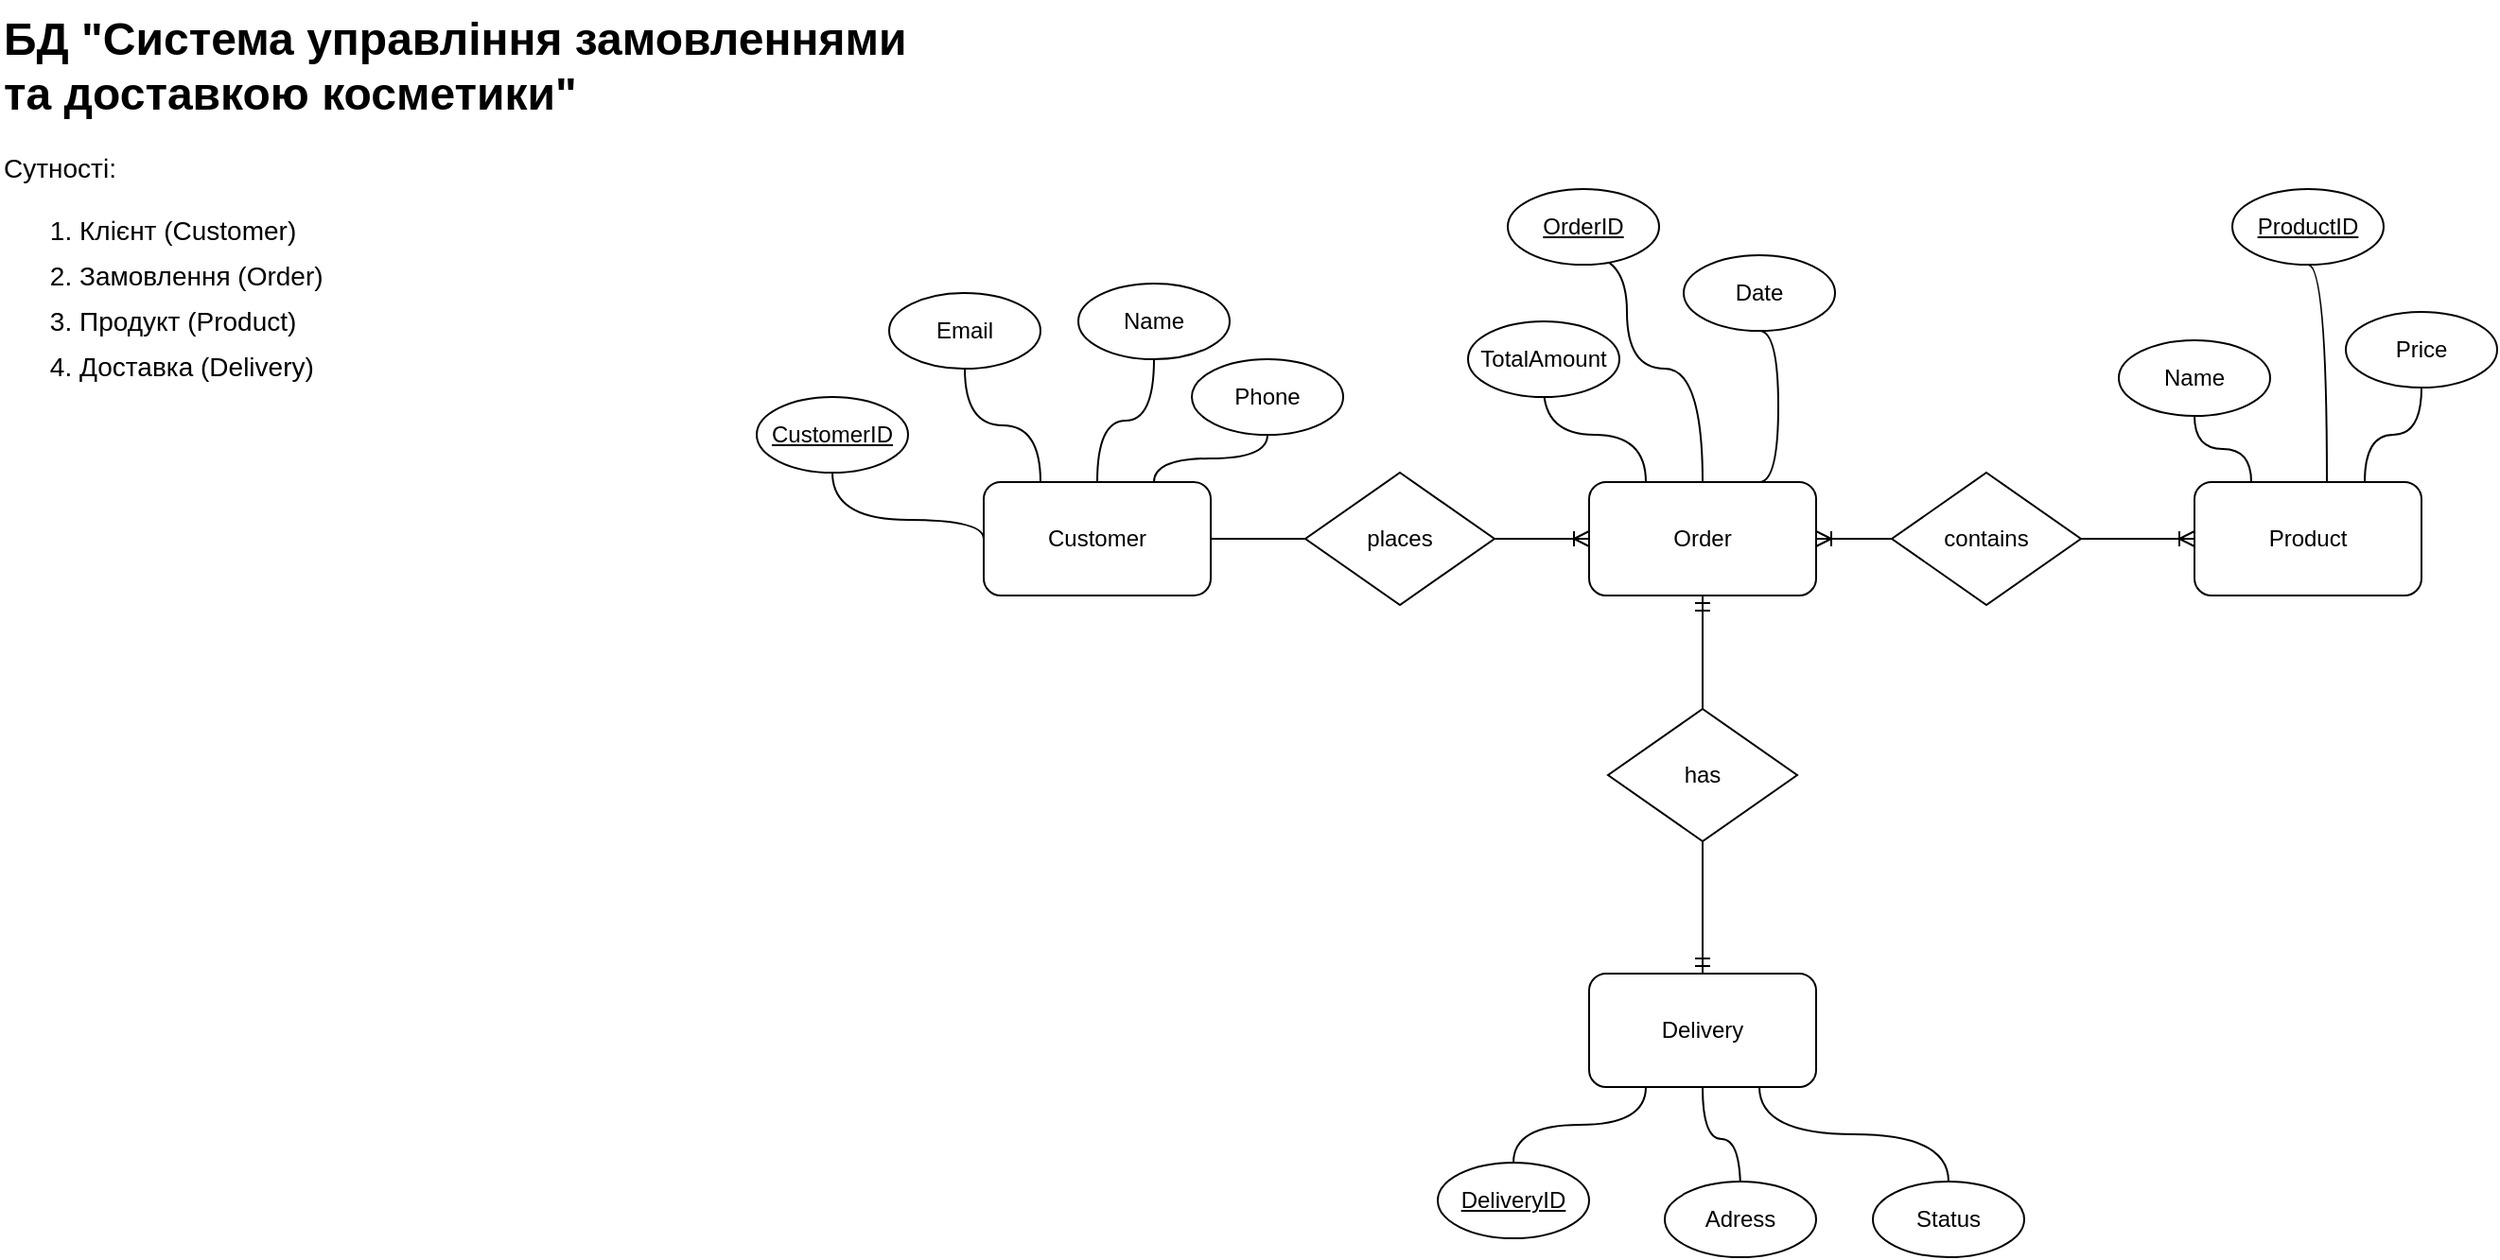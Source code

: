 <mxfile version="24.7.16">
  <diagram name="Страница — 1" id="MqbAulWfbvrvXV6YweHp">
    <mxGraphModel dx="519" dy="324" grid="1" gridSize="10" guides="1" tooltips="1" connect="1" arrows="1" fold="1" page="1" pageScale="1" pageWidth="1654" pageHeight="1169" math="0" shadow="0">
      <root>
        <mxCell id="0" />
        <mxCell id="1" parent="0" />
        <mxCell id="S25LZX2bHJUGCXqfITIe-69" value="" style="endArrow=none;html=1;rounded=0;entryX=0.5;entryY=1;entryDx=0;entryDy=0;exitX=0.5;exitY=0;exitDx=0;exitDy=0;edgeStyle=orthogonalEdgeStyle;curved=1;" edge="1" parent="1" source="S25LZX2bHJUGCXqfITIe-44" target="S25LZX2bHJUGCXqfITIe-4">
          <mxGeometry width="50" height="50" relative="1" as="geometry">
            <mxPoint x="880" y="670" as="sourcePoint" />
            <mxPoint x="930" y="620" as="targetPoint" />
          </mxGeometry>
        </mxCell>
        <mxCell id="S25LZX2bHJUGCXqfITIe-67" value="" style="fontSize=12;html=1;endArrow=ERmandOne;startArrow=ERmandOne;rounded=0;exitX=0.5;exitY=0;exitDx=0;exitDy=0;entryX=0.5;entryY=1;entryDx=0;entryDy=0;" edge="1" parent="1" source="S25LZX2bHJUGCXqfITIe-4" target="S25LZX2bHJUGCXqfITIe-3">
          <mxGeometry width="100" height="100" relative="1" as="geometry">
            <mxPoint x="921" y="545" as="sourcePoint" />
            <mxPoint x="921" y="345" as="targetPoint" />
          </mxGeometry>
        </mxCell>
        <mxCell id="S25LZX2bHJUGCXqfITIe-61" value="" style="edgeStyle=entityRelationEdgeStyle;fontSize=12;html=1;endArrow=ERoneToMany;startArrow=ERoneToMany;rounded=0;exitX=1;exitY=0.5;exitDx=0;exitDy=0;entryX=0;entryY=0.5;entryDx=0;entryDy=0;" edge="1" parent="1" source="S25LZX2bHJUGCXqfITIe-3" target="S25LZX2bHJUGCXqfITIe-2">
          <mxGeometry width="100" height="100" relative="1" as="geometry">
            <mxPoint x="1050" y="350" as="sourcePoint" />
            <mxPoint x="1150" y="250" as="targetPoint" />
          </mxGeometry>
        </mxCell>
        <mxCell id="S25LZX2bHJUGCXqfITIe-50" value="" style="endArrow=none;html=1;rounded=0;entryX=0.5;entryY=1;entryDx=0;entryDy=0;exitX=0.5;exitY=0;exitDx=0;exitDy=0;edgeStyle=orthogonalEdgeStyle;curved=1;" edge="1" parent="1" source="S25LZX2bHJUGCXqfITIe-3" target="S25LZX2bHJUGCXqfITIe-35">
          <mxGeometry width="50" height="50" relative="1" as="geometry">
            <mxPoint x="940" y="240" as="sourcePoint" />
            <mxPoint x="990" y="190" as="targetPoint" />
            <Array as="points">
              <mxPoint x="930" y="220" />
              <mxPoint x="890" y="220" />
              <mxPoint x="890" y="160" />
            </Array>
          </mxGeometry>
        </mxCell>
        <mxCell id="S25LZX2bHJUGCXqfITIe-49" value="" style="endArrow=none;html=1;rounded=0;exitX=0.25;exitY=0;exitDx=0;exitDy=0;entryX=0.5;entryY=1;entryDx=0;entryDy=0;edgeStyle=orthogonalEdgeStyle;curved=1;" edge="1" parent="1" source="S25LZX2bHJUGCXqfITIe-3" target="S25LZX2bHJUGCXqfITIe-37">
          <mxGeometry width="50" height="50" relative="1" as="geometry">
            <mxPoint x="870" y="360" as="sourcePoint" />
            <mxPoint x="870" y="240" as="targetPoint" />
          </mxGeometry>
        </mxCell>
        <mxCell id="S25LZX2bHJUGCXqfITIe-1" value="" style="rounded=1;whiteSpace=wrap;html=1;" vertex="1" parent="1">
          <mxGeometry x="550" y="280" width="120" height="60" as="geometry" />
        </mxCell>
        <mxCell id="S25LZX2bHJUGCXqfITIe-2" value="" style="rounded=1;whiteSpace=wrap;html=1;" vertex="1" parent="1">
          <mxGeometry x="1190" y="280" width="120" height="60" as="geometry" />
        </mxCell>
        <mxCell id="S25LZX2bHJUGCXqfITIe-3" value="" style="rounded=1;whiteSpace=wrap;html=1;" vertex="1" parent="1">
          <mxGeometry x="870" y="280" width="120" height="60" as="geometry" />
        </mxCell>
        <mxCell id="S25LZX2bHJUGCXqfITIe-4" value="" style="rounded=1;whiteSpace=wrap;html=1;" vertex="1" parent="1">
          <mxGeometry x="870" y="540" width="120" height="60" as="geometry" />
        </mxCell>
        <mxCell id="S25LZX2bHJUGCXqfITIe-5" value="Customer" style="text;html=1;align=center;verticalAlign=middle;whiteSpace=wrap;rounded=0;" vertex="1" parent="1">
          <mxGeometry x="580" y="295" width="60" height="30" as="geometry" />
        </mxCell>
        <mxCell id="S25LZX2bHJUGCXqfITIe-6" value="Order" style="text;html=1;align=center;verticalAlign=middle;whiteSpace=wrap;rounded=0;" vertex="1" parent="1">
          <mxGeometry x="900" y="295" width="60" height="30" as="geometry" />
        </mxCell>
        <mxCell id="S25LZX2bHJUGCXqfITIe-7" value="Product" style="text;html=1;align=center;verticalAlign=middle;whiteSpace=wrap;rounded=0;" vertex="1" parent="1">
          <mxGeometry x="1220" y="295" width="60" height="30" as="geometry" />
        </mxCell>
        <mxCell id="S25LZX2bHJUGCXqfITIe-8" value="Delivery" style="text;html=1;align=center;verticalAlign=middle;whiteSpace=wrap;rounded=0;" vertex="1" parent="1">
          <mxGeometry x="900" y="555" width="60" height="30" as="geometry" />
        </mxCell>
        <mxCell id="S25LZX2bHJUGCXqfITIe-9" value="" style="rhombus;whiteSpace=wrap;html=1;" vertex="1" parent="1">
          <mxGeometry x="1030" y="275" width="100" height="70" as="geometry" />
        </mxCell>
        <mxCell id="S25LZX2bHJUGCXqfITIe-10" value="" style="rhombus;whiteSpace=wrap;html=1;" vertex="1" parent="1">
          <mxGeometry x="880" y="400" width="100" height="70" as="geometry" />
        </mxCell>
        <mxCell id="S25LZX2bHJUGCXqfITIe-12" value="contains" style="text;html=1;align=center;verticalAlign=middle;whiteSpace=wrap;rounded=0;" vertex="1" parent="1">
          <mxGeometry x="1050" y="295" width="60" height="30" as="geometry" />
        </mxCell>
        <mxCell id="S25LZX2bHJUGCXqfITIe-14" value="has" style="text;html=1;align=center;verticalAlign=middle;whiteSpace=wrap;rounded=0;" vertex="1" parent="1">
          <mxGeometry x="900" y="420" width="60" height="30" as="geometry" />
        </mxCell>
        <mxCell id="S25LZX2bHJUGCXqfITIe-15" value="" style="ellipse;whiteSpace=wrap;html=1;" vertex="1" parent="1">
          <mxGeometry x="500" y="180" width="80" height="40" as="geometry" />
        </mxCell>
        <mxCell id="S25LZX2bHJUGCXqfITIe-16" value="" style="ellipse;whiteSpace=wrap;html=1;" vertex="1" parent="1">
          <mxGeometry x="660" y="215" width="80" height="40" as="geometry" />
        </mxCell>
        <mxCell id="S25LZX2bHJUGCXqfITIe-17" value="" style="ellipse;whiteSpace=wrap;html=1;" vertex="1" parent="1">
          <mxGeometry x="600" y="175" width="80" height="40" as="geometry" />
        </mxCell>
        <mxCell id="S25LZX2bHJUGCXqfITIe-18" value="" style="ellipse;whiteSpace=wrap;html=1;" vertex="1" parent="1">
          <mxGeometry x="430" y="235" width="80" height="40" as="geometry" />
        </mxCell>
        <mxCell id="S25LZX2bHJUGCXqfITIe-19" value="&lt;h1 style=&quot;margin-top: 0px;&quot;&gt;БД &quot;Система управління замовленнями та доставкою косметики&quot;&lt;/h1&gt;&lt;div style=&quot;font-size: 14px;&quot;&gt;&lt;font style=&quot;font-size: 14px;&quot;&gt;Сутності:&lt;/font&gt;&lt;br&gt;&lt;ol style=&quot;line-height: 170%;&quot;&gt;&lt;li style=&quot;text-align: justify;&quot;&gt;Клієнт (Customer)&lt;/li&gt;&lt;li style=&quot;text-align: justify;&quot;&gt;Замовлення (Order)&lt;/li&gt;&lt;li style=&quot;text-align: justify;&quot;&gt;Продукт (Product)&lt;/li&gt;&lt;li style=&quot;text-align: justify;&quot;&gt;Доставка (Delivery)&lt;/li&gt;&lt;/ol&gt;&lt;/div&gt;" style="text;html=1;whiteSpace=wrap;overflow=hidden;rounded=0;" vertex="1" parent="1">
          <mxGeometry x="30" y="25" width="480" height="210" as="geometry" />
        </mxCell>
        <mxCell id="S25LZX2bHJUGCXqfITIe-21" value="&lt;u&gt;CustomerID&lt;/u&gt;" style="text;html=1;align=center;verticalAlign=middle;whiteSpace=wrap;rounded=0;" vertex="1" parent="1">
          <mxGeometry x="440" y="240" width="60" height="30" as="geometry" />
        </mxCell>
        <mxCell id="S25LZX2bHJUGCXqfITIe-22" value="Name" style="text;html=1;align=center;verticalAlign=middle;whiteSpace=wrap;rounded=0;" vertex="1" parent="1">
          <mxGeometry x="610" y="180" width="60" height="30" as="geometry" />
        </mxCell>
        <mxCell id="S25LZX2bHJUGCXqfITIe-23" value="Email" style="text;html=1;align=center;verticalAlign=middle;whiteSpace=wrap;rounded=0;" vertex="1" parent="1">
          <mxGeometry x="510" y="185" width="60" height="30" as="geometry" />
        </mxCell>
        <mxCell id="S25LZX2bHJUGCXqfITIe-24" value="Phone" style="text;html=1;align=center;verticalAlign=middle;whiteSpace=wrap;rounded=0;" vertex="1" parent="1">
          <mxGeometry x="670" y="220" width="60" height="30" as="geometry" />
        </mxCell>
        <mxCell id="S25LZX2bHJUGCXqfITIe-25" value="" style="ellipse;whiteSpace=wrap;html=1;" vertex="1" parent="1">
          <mxGeometry x="920" y="160" width="80" height="40" as="geometry" />
        </mxCell>
        <mxCell id="S25LZX2bHJUGCXqfITIe-26" value="" style="ellipse;whiteSpace=wrap;html=1;" vertex="1" parent="1">
          <mxGeometry x="806" y="195" width="80" height="40" as="geometry" />
        </mxCell>
        <mxCell id="S25LZX2bHJUGCXqfITIe-27" value="" style="ellipse;whiteSpace=wrap;html=1;" vertex="1" parent="1">
          <mxGeometry x="827" y="125" width="80" height="40" as="geometry" />
        </mxCell>
        <mxCell id="S25LZX2bHJUGCXqfITIe-28" value="" style="ellipse;whiteSpace=wrap;html=1;" vertex="1" parent="1">
          <mxGeometry x="1270" y="190" width="80" height="40" as="geometry" />
        </mxCell>
        <mxCell id="S25LZX2bHJUGCXqfITIe-29" value="" style="ellipse;whiteSpace=wrap;html=1;" vertex="1" parent="1">
          <mxGeometry x="1150" y="205" width="80" height="40" as="geometry" />
        </mxCell>
        <mxCell id="S25LZX2bHJUGCXqfITIe-30" value="" style="ellipse;whiteSpace=wrap;html=1;" vertex="1" parent="1">
          <mxGeometry x="1210" y="125" width="80" height="40" as="geometry" />
        </mxCell>
        <mxCell id="S25LZX2bHJUGCXqfITIe-31" value="" style="ellipse;whiteSpace=wrap;html=1;" vertex="1" parent="1">
          <mxGeometry x="910" y="650" width="80" height="40" as="geometry" />
        </mxCell>
        <mxCell id="S25LZX2bHJUGCXqfITIe-32" value="" style="ellipse;whiteSpace=wrap;html=1;" vertex="1" parent="1">
          <mxGeometry x="1020" y="650" width="80" height="40" as="geometry" />
        </mxCell>
        <mxCell id="S25LZX2bHJUGCXqfITIe-33" value="" style="ellipse;whiteSpace=wrap;html=1;" vertex="1" parent="1">
          <mxGeometry x="790" y="640" width="80" height="40" as="geometry" />
        </mxCell>
        <mxCell id="S25LZX2bHJUGCXqfITIe-35" value="&lt;u&gt;OrderID&lt;/u&gt;" style="text;html=1;align=center;verticalAlign=middle;whiteSpace=wrap;rounded=0;" vertex="1" parent="1">
          <mxGeometry x="837" y="130" width="60" height="30" as="geometry" />
        </mxCell>
        <mxCell id="S25LZX2bHJUGCXqfITIe-36" value="Date" style="text;html=1;align=center;verticalAlign=middle;whiteSpace=wrap;rounded=0;" vertex="1" parent="1">
          <mxGeometry x="930" y="165" width="60" height="30" as="geometry" />
        </mxCell>
        <mxCell id="S25LZX2bHJUGCXqfITIe-37" value="TotalAmount" style="text;html=1;align=center;verticalAlign=middle;whiteSpace=wrap;rounded=0;" vertex="1" parent="1">
          <mxGeometry x="816" y="200" width="60" height="30" as="geometry" />
        </mxCell>
        <mxCell id="S25LZX2bHJUGCXqfITIe-38" value="Name" style="text;html=1;align=center;verticalAlign=middle;whiteSpace=wrap;rounded=0;" vertex="1" parent="1">
          <mxGeometry x="1160" y="210" width="60" height="30" as="geometry" />
        </mxCell>
        <mxCell id="S25LZX2bHJUGCXqfITIe-39" value="&lt;u&gt;ProductID&lt;/u&gt;" style="text;html=1;align=center;verticalAlign=middle;whiteSpace=wrap;rounded=0;" vertex="1" parent="1">
          <mxGeometry x="1220" y="130" width="60" height="30" as="geometry" />
        </mxCell>
        <mxCell id="S25LZX2bHJUGCXqfITIe-40" value="Price" style="text;html=1;align=center;verticalAlign=middle;whiteSpace=wrap;rounded=0;" vertex="1" parent="1">
          <mxGeometry x="1280" y="195" width="60" height="30" as="geometry" />
        </mxCell>
        <mxCell id="S25LZX2bHJUGCXqfITIe-41" value="&lt;u&gt;DeliveryID&lt;/u&gt;" style="text;html=1;align=center;verticalAlign=middle;whiteSpace=wrap;rounded=0;" vertex="1" parent="1">
          <mxGeometry x="800" y="645" width="60" height="30" as="geometry" />
        </mxCell>
        <mxCell id="S25LZX2bHJUGCXqfITIe-44" value="Adress" style="text;html=1;align=center;verticalAlign=middle;whiteSpace=wrap;rounded=0;" vertex="1" parent="1">
          <mxGeometry x="920" y="655" width="60" height="30" as="geometry" />
        </mxCell>
        <mxCell id="S25LZX2bHJUGCXqfITIe-45" value="Status" style="text;html=1;align=center;verticalAlign=middle;whiteSpace=wrap;rounded=0;" vertex="1" parent="1">
          <mxGeometry x="1030" y="655" width="60" height="30" as="geometry" />
        </mxCell>
        <mxCell id="S25LZX2bHJUGCXqfITIe-46" value="" style="edgeStyle=entityRelationEdgeStyle;fontSize=12;html=1;endArrow=ERoneToMany;rounded=0;entryX=0;entryY=0.5;entryDx=0;entryDy=0;exitX=1;exitY=0.5;exitDx=0;exitDy=0;" edge="1" parent="1" source="S25LZX2bHJUGCXqfITIe-1" target="S25LZX2bHJUGCXqfITIe-3">
          <mxGeometry width="100" height="100" relative="1" as="geometry">
            <mxPoint x="720" y="420" as="sourcePoint" />
            <mxPoint x="670" y="310" as="targetPoint" />
            <Array as="points">
              <mxPoint x="810" y="380" />
              <mxPoint x="870" y="310" />
            </Array>
          </mxGeometry>
        </mxCell>
        <mxCell id="S25LZX2bHJUGCXqfITIe-11" value="" style="rhombus;whiteSpace=wrap;html=1;" vertex="1" parent="1">
          <mxGeometry x="720" y="275" width="100" height="70" as="geometry" />
        </mxCell>
        <mxCell id="S25LZX2bHJUGCXqfITIe-13" value="places" style="text;html=1;align=center;verticalAlign=middle;whiteSpace=wrap;rounded=0;" vertex="1" parent="1">
          <mxGeometry x="740" y="295" width="60" height="30" as="geometry" />
        </mxCell>
        <mxCell id="S25LZX2bHJUGCXqfITIe-52" value="" style="endArrow=none;html=1;rounded=0;exitX=0.75;exitY=0;exitDx=0;exitDy=0;entryX=0.5;entryY=1;entryDx=0;entryDy=0;edgeStyle=orthogonalEdgeStyle;curved=1;" edge="1" parent="1" source="S25LZX2bHJUGCXqfITIe-3" target="S25LZX2bHJUGCXqfITIe-25">
          <mxGeometry width="50" height="50" relative="1" as="geometry">
            <mxPoint x="930" y="250" as="sourcePoint" />
            <mxPoint x="980" y="200" as="targetPoint" />
            <Array as="points">
              <mxPoint x="970" y="280" />
              <mxPoint x="970" y="200" />
            </Array>
          </mxGeometry>
        </mxCell>
        <mxCell id="S25LZX2bHJUGCXqfITIe-54" value="" style="endArrow=none;html=1;rounded=0;entryX=0.5;entryY=1;entryDx=0;entryDy=0;exitX=0;exitY=0.5;exitDx=0;exitDy=0;edgeStyle=orthogonalEdgeStyle;curved=1;" edge="1" parent="1" source="S25LZX2bHJUGCXqfITIe-1" target="S25LZX2bHJUGCXqfITIe-18">
          <mxGeometry width="50" height="50" relative="1" as="geometry">
            <mxPoint x="600" y="270" as="sourcePoint" />
            <mxPoint x="650" y="220" as="targetPoint" />
            <Array as="points">
              <mxPoint x="550" y="300" />
              <mxPoint x="470" y="300" />
            </Array>
          </mxGeometry>
        </mxCell>
        <mxCell id="S25LZX2bHJUGCXqfITIe-57" value="" style="endArrow=none;html=1;rounded=0;entryX=0.5;entryY=1;entryDx=0;entryDy=0;exitX=0.25;exitY=0;exitDx=0;exitDy=0;edgeStyle=orthogonalEdgeStyle;curved=1;" edge="1" parent="1" source="S25LZX2bHJUGCXqfITIe-1" target="S25LZX2bHJUGCXqfITIe-15">
          <mxGeometry width="50" height="50" relative="1" as="geometry">
            <mxPoint x="600" y="270" as="sourcePoint" />
            <mxPoint x="650" y="220" as="targetPoint" />
          </mxGeometry>
        </mxCell>
        <mxCell id="S25LZX2bHJUGCXqfITIe-58" value="" style="endArrow=none;html=1;rounded=0;entryX=0.5;entryY=1;entryDx=0;entryDy=0;exitX=0.5;exitY=0;exitDx=0;exitDy=0;edgeStyle=orthogonalEdgeStyle;curved=1;" edge="1" parent="1" source="S25LZX2bHJUGCXqfITIe-1" target="S25LZX2bHJUGCXqfITIe-17">
          <mxGeometry width="50" height="50" relative="1" as="geometry">
            <mxPoint x="600" y="270" as="sourcePoint" />
            <mxPoint x="650" y="220" as="targetPoint" />
          </mxGeometry>
        </mxCell>
        <mxCell id="S25LZX2bHJUGCXqfITIe-59" value="" style="endArrow=none;html=1;rounded=0;entryX=0.5;entryY=1;entryDx=0;entryDy=0;exitX=0.75;exitY=0;exitDx=0;exitDy=0;edgeStyle=orthogonalEdgeStyle;curved=1;" edge="1" parent="1" source="S25LZX2bHJUGCXqfITIe-1" target="S25LZX2bHJUGCXqfITIe-16">
          <mxGeometry width="50" height="50" relative="1" as="geometry">
            <mxPoint x="600" y="270" as="sourcePoint" />
            <mxPoint x="650" y="220" as="targetPoint" />
          </mxGeometry>
        </mxCell>
        <mxCell id="S25LZX2bHJUGCXqfITIe-64" value="" style="endArrow=none;html=1;rounded=0;entryX=0.5;entryY=1;entryDx=0;entryDy=0;exitX=0.25;exitY=0;exitDx=0;exitDy=0;edgeStyle=orthogonalEdgeStyle;curved=1;" edge="1" parent="1" source="S25LZX2bHJUGCXqfITIe-2" target="S25LZX2bHJUGCXqfITIe-29">
          <mxGeometry width="50" height="50" relative="1" as="geometry">
            <mxPoint x="1160" y="300" as="sourcePoint" />
            <mxPoint x="1210" y="250" as="targetPoint" />
          </mxGeometry>
        </mxCell>
        <mxCell id="S25LZX2bHJUGCXqfITIe-65" value="" style="endArrow=none;html=1;rounded=0;entryX=0.5;entryY=1;entryDx=0;entryDy=0;edgeStyle=orthogonalEdgeStyle;curved=1;" edge="1" parent="1" source="S25LZX2bHJUGCXqfITIe-2" target="S25LZX2bHJUGCXqfITIe-30">
          <mxGeometry width="50" height="50" relative="1" as="geometry">
            <mxPoint x="1290" y="210" as="sourcePoint" />
            <mxPoint x="1340" y="160" as="targetPoint" />
            <Array as="points">
              <mxPoint x="1260" y="165" />
            </Array>
          </mxGeometry>
        </mxCell>
        <mxCell id="S25LZX2bHJUGCXqfITIe-66" value="" style="endArrow=none;html=1;rounded=0;exitX=0.75;exitY=0;exitDx=0;exitDy=0;entryX=0.5;entryY=1;entryDx=0;entryDy=0;edgeStyle=orthogonalEdgeStyle;curved=1;" edge="1" parent="1" source="S25LZX2bHJUGCXqfITIe-2" target="S25LZX2bHJUGCXqfITIe-28">
          <mxGeometry width="50" height="50" relative="1" as="geometry">
            <mxPoint x="1290" y="210" as="sourcePoint" />
            <mxPoint x="1340" y="160" as="targetPoint" />
          </mxGeometry>
        </mxCell>
        <mxCell id="S25LZX2bHJUGCXqfITIe-68" value="" style="endArrow=none;html=1;rounded=0;entryX=0.25;entryY=1;entryDx=0;entryDy=0;exitX=0.5;exitY=0;exitDx=0;exitDy=0;edgeStyle=orthogonalEdgeStyle;curved=1;" edge="1" parent="1" source="S25LZX2bHJUGCXqfITIe-33" target="S25LZX2bHJUGCXqfITIe-4">
          <mxGeometry width="50" height="50" relative="1" as="geometry">
            <mxPoint x="880" y="670" as="sourcePoint" />
            <mxPoint x="930" y="620" as="targetPoint" />
          </mxGeometry>
        </mxCell>
        <mxCell id="S25LZX2bHJUGCXqfITIe-70" value="" style="endArrow=none;html=1;rounded=0;entryX=0.75;entryY=1;entryDx=0;entryDy=0;exitX=0.5;exitY=0;exitDx=0;exitDy=0;edgeStyle=orthogonalEdgeStyle;curved=1;" edge="1" parent="1" source="S25LZX2bHJUGCXqfITIe-32" target="S25LZX2bHJUGCXqfITIe-4">
          <mxGeometry width="50" height="50" relative="1" as="geometry">
            <mxPoint x="880" y="670" as="sourcePoint" />
            <mxPoint x="930" y="620" as="targetPoint" />
          </mxGeometry>
        </mxCell>
      </root>
    </mxGraphModel>
  </diagram>
</mxfile>
